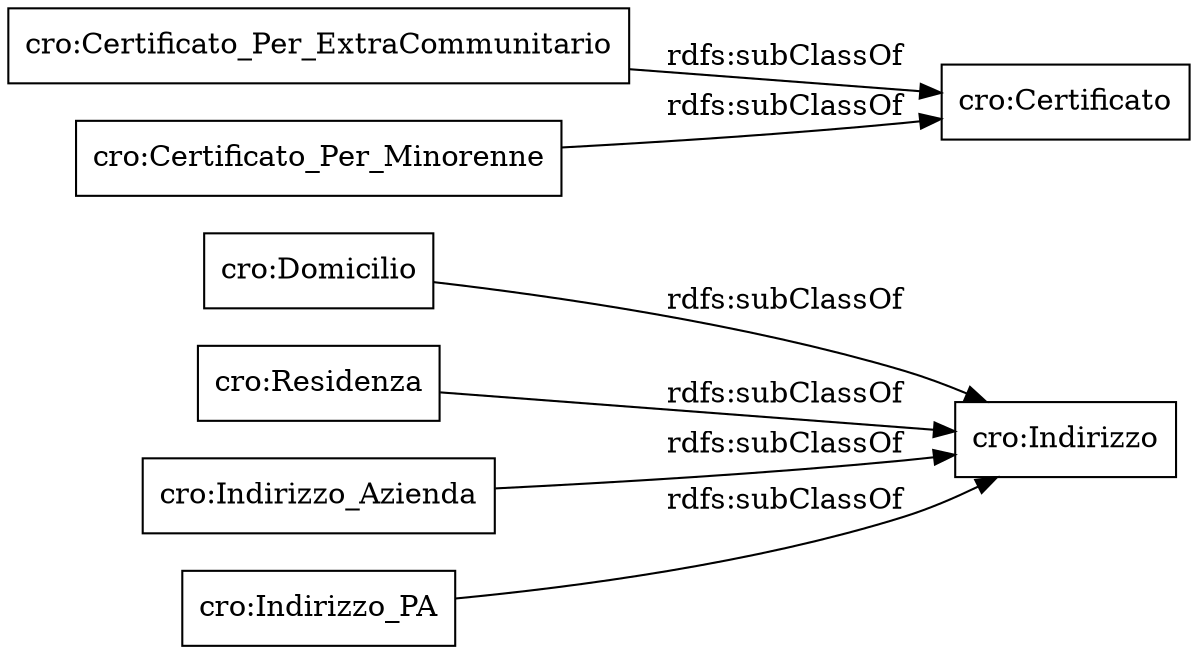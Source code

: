 digraph ar2dtool_diagram { 
rankdir=LR;
size="1000"
node [shape = rectangle, color="black"]; "cro:Domicilio" "cro:Residenza" "cro:Certificato_Per_ExtraCommunitario" "cro:Indirizzo_Azienda" "cro:Certificato_Per_Minorenne" "cro:Indirizzo" "cro:Indirizzo_PA" "cro:Certificato" ; /*classes style*/
	"cro:Certificato_Per_Minorenne" -> "cro:Certificato" [ label = "rdfs:subClassOf" ];
	"cro:Indirizzo_Azienda" -> "cro:Indirizzo" [ label = "rdfs:subClassOf" ];
	"cro:Certificato_Per_ExtraCommunitario" -> "cro:Certificato" [ label = "rdfs:subClassOf" ];
	"cro:Residenza" -> "cro:Indirizzo" [ label = "rdfs:subClassOf" ];
	"cro:Domicilio" -> "cro:Indirizzo" [ label = "rdfs:subClassOf" ];
	"cro:Indirizzo_PA" -> "cro:Indirizzo" [ label = "rdfs:subClassOf" ];

}
